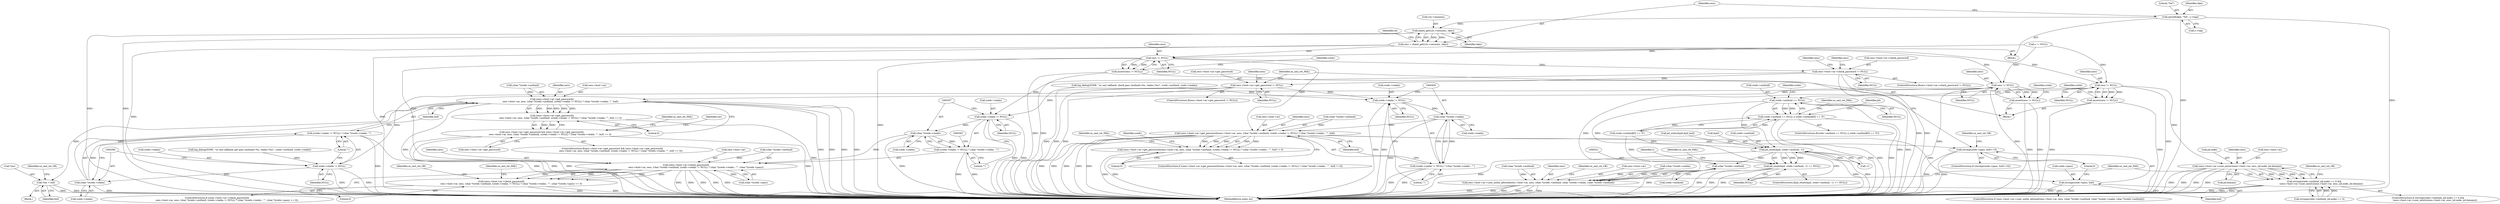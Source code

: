 digraph "0_jabberd2_8416ae54ecefa670534f27a31db71d048b9c7f16@API" {
"1000152" [label="(Call,sprintf(skey, \"%d\", s->tag))"];
"1000160" [label="(Call,xhash_get(c2s->sessions, skey))"];
"1000158" [label="(Call,sess = xhash_get(c2s->sessions, skey))"];
"1000244" [label="(Call,sess != NULL)"];
"1000243" [label="(Call,assert(sess != NULL))"];
"1000271" [label="(Call,(sess->host->ar->get_password)(\n                        sess->host->ar, sess, (char *)creds->authnid, (creds->realm != NULL) ? (char *)creds->realm: \"\", buf))"];
"1000270" [label="(Call,(sess->host->ar->get_password)(\n                        sess->host->ar, sess, (char *)creds->authnid, (creds->realm != NULL) ? (char *)creds->realm: \"\", buf) == 0)"];
"1000262" [label="(Call,sess->host->ar->get_password && (sess->host->ar->get_password)(\n                        sess->host->ar, sess, (char *)creds->authnid, (creds->realm != NULL) ? (char *)creds->realm: \"\", buf) == 0)"];
"1000298" [label="(Call,*res = buf)"];
"1000284" [label="(Call,creds->realm != NULL)"];
"1000289" [label="(Call,(char *)creds->realm)"];
"1000283" [label="(Call,(creds->realm != NULL) ? (char *)creds->realm: \"\")"];
"1000308" [label="(Call,sess != NULL)"];
"1000307" [label="(Call,assert(sess != NULL))"];
"1000326" [label="(Call,sess->host->ar->check_password != NULL)"];
"1000351" [label="(Call,creds->realm != NULL)"];
"1000356" [label="(Call,(char *)creds->realm)"];
"1000338" [label="(Call,(sess->host->ar->check_password)(\n                            sess->host->ar, sess, (char *)creds->authnid, (creds->realm != NULL) ? (char *)creds->realm : \"\", (char *)creds->pass))"];
"1000337" [label="(Call,(sess->host->ar->check_password)(\n                            sess->host->ar, sess, (char *)creds->authnid, (creds->realm != NULL) ? (char *)creds->realm : \"\", (char *)creds->pass) == 0)"];
"1000350" [label="(Call,(creds->realm != NULL) ? (char *)creds->realm : \"\")"];
"1000374" [label="(Call,sess->host->ar->get_password != NULL)"];
"1000399" [label="(Call,creds->realm != NULL)"];
"1000404" [label="(Call,(char *)creds->realm)"];
"1000386" [label="(Call,(sess->host->ar->get_password)(sess->host->ar, sess, (char *)creds->authnid, (creds->realm != NULL) ? (char *)creds->realm : \"\", buf))"];
"1000385" [label="(Call,(sess->host->ar->get_password)(sess->host->ar, sess, (char *)creds->authnid, (creds->realm != NULL) ? (char *)creds->realm : \"\", buf) != 0)"];
"1000415" [label="(Call,strcmp(creds->pass, buf)==0)"];
"1000416" [label="(Call,strcmp(creds->pass, buf))"];
"1000398" [label="(Call,(creds->realm != NULL) ? (char *)creds->realm : \"\")"];
"1000429" [label="(Call,sess != NULL)"];
"1000428" [label="(Call,assert(sess != NULL))"];
"1000439" [label="(Call,creds->authzid == NULL)"];
"1000438" [label="(Call,creds->authzid == NULL || creds->authzid[0] == '\0')"];
"1000455" [label="(Call,jid_reset(&jid, creds->authzid, -1))"];
"1000454" [label="(Call,jid_reset(&jid, creds->authzid, -1) == NULL)"];
"1000520" [label="(Call,(char *)creds->authzid)"];
"1000503" [label="(Call,sess->host->ar->user_authz_allowed(sess->host->ar, sess, (char *)creds->authnid, (char *)creds->realm, (char *)creds->authzid))"];
"1000540" [label="(Call,(sess->host->ar->user_exists)(sess->host->ar, sess, jid.node, jid.domain))"];
"1000530" [label="(Call,strcmp(creds->authnid, jid.node) == 0 &&\n                    (sess->host->ar->user_exists)(sess->host->ar, sess, jid.node, jid.domain))"];
"1000458" [label="(Call,creds->authzid)"];
"1000410" [label="(Identifier,buf)"];
"1000312" [label="(Identifier,creds)"];
"1000461" [label="(Call,-1)"];
"1000421" [label="(Literal,0)"];
"1000393" [label="(Call,(char *)creds->authnid)"];
"1000303" [label="(Identifier,sx_sasl_ret_OK)"];
"1000373" [label="(ControlStructure,if(sess->host->ar->get_password != NULL))"];
"1000439" [label="(Call,creds->authzid == NULL)"];
"1000425" [label="(Identifier,sx_sasl_ret_FAIL)"];
"1000262" [label="(Call,sess->host->ar->get_password && (sess->host->ar->get_password)(\n                        sess->host->ar, sess, (char *)creds->authnid, (creds->realm != NULL) ? (char *)creds->realm: \"\", buf) == 0)"];
"1000454" [label="(Call,jid_reset(&jid, creds->authzid, -1) == NULL)"];
"1000291" [label="(Call,creds->realm)"];
"1000443" [label="(Identifier,NULL)"];
"1000310" [label="(Identifier,NULL)"];
"1000285" [label="(Call,creds->realm)"];
"1000369" [label="(Identifier,sx_sasl_ret_OK)"];
"1000327" [label="(Call,sess->host->ar->check_password)"];
"1000520" [label="(Call,(char *)creds->authzid)"];
"1000341" [label="(Identifier,sess)"];
"1000300" [label="(Identifier,res)"];
"1000270" [label="(Call,(sess->host->ar->get_password)(\n                        sess->host->ar, sess, (char *)creds->authnid, (creds->realm != NULL) ? (char *)creds->realm: \"\", buf) == 0)"];
"1000309" [label="(Identifier,sess)"];
"1000166" [label="(Identifier,cb)"];
"1000440" [label="(Call,creds->authzid)"];
"1000529" [label="(ControlStructure,if (strcmp(creds->authnid, jid.node) == 0 &&\n                    (sess->host->ar->user_exists)(sess->host->ar, sess, jid.node, jid.domain)))"];
"1000350" [label="(Call,(creds->realm != NULL) ? (char *)creds->realm : \"\")"];
"1000271" [label="(Call,(sess->host->ar->get_password)(\n                        sess->host->ar, sess, (char *)creds->authnid, (creds->realm != NULL) ? (char *)creds->realm: \"\", buf))"];
"1000143" [label="(Call,jid_static(&jid,&jid_buf))"];
"1000413" [label="(Identifier,sx_sasl_ret_FAIL)"];
"1000406" [label="(Call,creds->realm)"];
"1000431" [label="(Identifier,NULL)"];
"1000352" [label="(Call,creds->realm)"];
"1000356" [label="(Call,(char *)creds->realm)"];
"1000355" [label="(Identifier,NULL)"];
"1000374" [label="(Call,sess->host->ar->get_password != NULL)"];
"1000547" [label="(Call,jid.node)"];
"1000375" [label="(Call,sess->host->ar->get_password)"];
"1000457" [label="(Identifier,jid)"];
"1000263" [label="(Call,sess->host->ar->get_password)"];
"1000415" [label="(Call,strcmp(creds->pass, buf)==0)"];
"1000526" [label="(Identifier,sx_sasl_ret_OK)"];
"1000404" [label="(Call,(char *)creds->realm)"];
"1000382" [label="(Identifier,NULL)"];
"1000246" [label="(Identifier,NULL)"];
"1000316" [label="(Call,log_debug(ZONE, \"sx sasl callback: check pass (authnid=%s, realm=%s)\", creds->authnid, creds->realm))"];
"1000289" [label="(Call,(char *)creds->realm)"];
"1000384" [label="(ControlStructure,if ((sess->host->ar->get_password)(sess->host->ar, sess, (char *)creds->authnid, (creds->realm != NULL) ? (char *)creds->realm : \"\", buf) != 0))"];
"1000387" [label="(Call,sess->host->ar)"];
"1000465" [label="(Identifier,sx_sasl_ret_FAIL)"];
"1000429" [label="(Call,sess != NULL)"];
"1000294" [label="(Literal,\"\")"];
"1000277" [label="(Identifier,sess)"];
"1000308" [label="(Call,sess != NULL)"];
"1000504" [label="(Call,sess->host->ar)"];
"1000164" [label="(Identifier,skey)"];
"1000361" [label="(Literal,\"\")"];
"1000554" [label="(Identifier,sx_sasl_ret_OK)"];
"1000417" [label="(Call,creds->pass)"];
"1000455" [label="(Call,jid_reset(&jid, creds->authzid, -1))"];
"1000243" [label="(Call,assert(sess != NULL))"];
"1000288" [label="(Identifier,NULL)"];
"1000453" [label="(ControlStructure,if(jid_reset(&jid, creds->authzid, -1) == NULL))"];
"1000437" [label="(ControlStructure,if(creds->authzid == NULL || creds->authzid[0] == '\0'))"];
"1000284" [label="(Call,creds->realm != NULL)"];
"1000149" [label="(Call,s != NULL)"];
"1000399" [label="(Call,creds->realm != NULL)"];
"1000463" [label="(Identifier,NULL)"];
"1000244" [label="(Call,sess != NULL)"];
"1000515" [label="(Call,(char *)creds->realm)"];
"1000430" [label="(Identifier,sess)"];
"1000546" [label="(Identifier,sess)"];
"1000452" [label="(Identifier,sx_sasl_ret_FAIL)"];
"1000423" [label="(Identifier,sx_sasl_ret_OK)"];
"1000411" [label="(Literal,0)"];
"1000444" [label="(Call,creds->authzid[0] == '\0')"];
"1000248" [label="(Identifier,creds)"];
"1000398" [label="(Call,(creds->realm != NULL) ? (char *)creds->realm : \"\")"];
"1000301" [label="(Identifier,buf)"];
"1000550" [label="(Call,jid.domain)"];
"1000510" [label="(Call,(char *)creds->authnid)"];
"1000400" [label="(Call,creds->realm)"];
"1000530" [label="(Call,strcmp(creds->authnid, jid.node) == 0 &&\n                    (sess->host->ar->user_exists)(sess->host->ar, sess, jid.node, jid.domain))"];
"1000158" [label="(Call,sess = xhash_get(c2s->sessions, skey))"];
"1000540" [label="(Call,(sess->host->ar->user_exists)(sess->host->ar, sess, jid.node, jid.domain))"];
"1000416" [label="(Call,strcmp(creds->pass, buf))"];
"1000124" [label="(Block,)"];
"1000272" [label="(Call,sess->host->ar)"];
"1000261" [label="(ControlStructure,if(sess->host->ar->get_password && (sess->host->ar->get_password)(\n                        sess->host->ar, sess, (char *)creds->authnid, (creds->realm != NULL) ? (char *)creds->realm: \"\", buf) == 0))"];
"1000295" [label="(Identifier,buf)"];
"1000298" [label="(Call,*res = buf)"];
"1000470" [label="(Identifier,s)"];
"1000447" [label="(Identifier,creds)"];
"1000556" [label="(Identifier,sx_sasl_ret_FAIL)"];
"1000522" [label="(Call,creds->authzid)"];
"1000299" [label="(Call,*res)"];
"1000283" [label="(Call,(creds->realm != NULL) ? (char *)creds->realm: \"\")"];
"1000278" [label="(Call,(char *)creds->authnid)"];
"1000161" [label="(Call,c2s->sessions)"];
"1000541" [label="(Call,sess->host->ar)"];
"1000305" [label="(Identifier,sx_sasl_ret_FAIL)"];
"1000167" [label="(Block,)"];
"1000296" [label="(Literal,0)"];
"1000307" [label="(Call,assert(sess != NULL))"];
"1000509" [label="(Identifier,sess)"];
"1000245" [label="(Identifier,sess)"];
"1000153" [label="(Identifier,skey)"];
"1000433" [label="(Identifier,creds)"];
"1000766" [label="(MethodReturn,static int)"];
"1000531" [label="(Call,strcmp(creds->authnid, jid.node) == 0)"];
"1000358" [label="(Call,creds->realm)"];
"1000414" [label="(ControlStructure,if (strcmp(creds->pass, buf)==0))"];
"1000337" [label="(Call,(sess->host->ar->check_password)(\n                            sess->host->ar, sess, (char *)creds->authnid, (creds->realm != NULL) ? (char *)creds->realm : \"\", (char *)creds->pass) == 0)"];
"1000334" [label="(Identifier,NULL)"];
"1000155" [label="(Call,s->tag)"];
"1000326" [label="(Call,sess->host->ar->check_password != NULL)"];
"1000438" [label="(Call,creds->authzid == NULL || creds->authzid[0] == '\0')"];
"1000385" [label="(Call,(sess->host->ar->get_password)(sess->host->ar, sess, (char *)creds->authnid, (creds->realm != NULL) ? (char *)creds->realm : \"\", buf) != 0)"];
"1000252" [label="(Call,log_debug(ZONE, \"sx sasl callback: get pass (authnid=%s, realm=%s)\", creds->authnid, creds->realm))"];
"1000159" [label="(Identifier,sess)"];
"1000378" [label="(Identifier,sess)"];
"1000367" [label="(Literal,0)"];
"1000345" [label="(Call,(char *)creds->authnid)"];
"1000344" [label="(Identifier,sess)"];
"1000403" [label="(Identifier,NULL)"];
"1000420" [label="(Identifier,buf)"];
"1000456" [label="(Call,&jid)"];
"1000503" [label="(Call,sess->host->ar->user_authz_allowed(sess->host->ar, sess, (char *)creds->authnid, (char *)creds->realm, (char *)creds->authzid))"];
"1000336" [label="(ControlStructure,if ((sess->host->ar->check_password)(\n                            sess->host->ar, sess, (char *)creds->authnid, (creds->realm != NULL) ? (char *)creds->realm : \"\", (char *)creds->pass) == 0))"];
"1000152" [label="(Call,sprintf(skey, \"%d\", s->tag))"];
"1000154" [label="(Literal,\"%d\")"];
"1000418" [label="(Identifier,creds)"];
"1000409" [label="(Literal,\"\")"];
"1000502" [label="(ControlStructure,if (sess->host->ar->user_authz_allowed(sess->host->ar, sess, (char *)creds->authnid, (char *)creds->realm, (char *)creds->authzid)))"];
"1000386" [label="(Call,(sess->host->ar->get_password)(sess->host->ar, sess, (char *)creds->authnid, (creds->realm != NULL) ? (char *)creds->realm : \"\", buf))"];
"1000362" [label="(Call,(char *)creds->pass)"];
"1000428" [label="(Call,assert(sess != NULL))"];
"1000325" [label="(ControlStructure,if(sess->host->ar->check_password != NULL))"];
"1000392" [label="(Identifier,sess)"];
"1000297" [label="(Block,)"];
"1000339" [label="(Call,sess->host->ar)"];
"1000160" [label="(Call,xhash_get(c2s->sessions, skey))"];
"1000338" [label="(Call,(sess->host->ar->check_password)(\n                            sess->host->ar, sess, (char *)creds->authnid, (creds->realm != NULL) ? (char *)creds->realm : \"\", (char *)creds->pass))"];
"1000372" [label="(Identifier,sx_sasl_ret_FAIL)"];
"1000389" [label="(Identifier,sess)"];
"1000351" [label="(Call,creds->realm != NULL)"];
"1000152" -> "1000124"  [label="AST: "];
"1000152" -> "1000155"  [label="CFG: "];
"1000153" -> "1000152"  [label="AST: "];
"1000154" -> "1000152"  [label="AST: "];
"1000155" -> "1000152"  [label="AST: "];
"1000159" -> "1000152"  [label="CFG: "];
"1000152" -> "1000766"  [label="DDG: "];
"1000152" -> "1000766"  [label="DDG: "];
"1000152" -> "1000160"  [label="DDG: "];
"1000160" -> "1000158"  [label="AST: "];
"1000160" -> "1000164"  [label="CFG: "];
"1000161" -> "1000160"  [label="AST: "];
"1000164" -> "1000160"  [label="AST: "];
"1000158" -> "1000160"  [label="CFG: "];
"1000160" -> "1000766"  [label="DDG: "];
"1000160" -> "1000766"  [label="DDG: "];
"1000160" -> "1000158"  [label="DDG: "];
"1000160" -> "1000158"  [label="DDG: "];
"1000158" -> "1000124"  [label="AST: "];
"1000159" -> "1000158"  [label="AST: "];
"1000166" -> "1000158"  [label="CFG: "];
"1000158" -> "1000766"  [label="DDG: "];
"1000158" -> "1000766"  [label="DDG: "];
"1000158" -> "1000244"  [label="DDG: "];
"1000158" -> "1000308"  [label="DDG: "];
"1000158" -> "1000429"  [label="DDG: "];
"1000244" -> "1000243"  [label="AST: "];
"1000244" -> "1000246"  [label="CFG: "];
"1000245" -> "1000244"  [label="AST: "];
"1000246" -> "1000244"  [label="AST: "];
"1000243" -> "1000244"  [label="CFG: "];
"1000244" -> "1000766"  [label="DDG: "];
"1000244" -> "1000766"  [label="DDG: "];
"1000244" -> "1000243"  [label="DDG: "];
"1000244" -> "1000243"  [label="DDG: "];
"1000149" -> "1000244"  [label="DDG: "];
"1000244" -> "1000271"  [label="DDG: "];
"1000244" -> "1000284"  [label="DDG: "];
"1000243" -> "1000167"  [label="AST: "];
"1000248" -> "1000243"  [label="CFG: "];
"1000243" -> "1000766"  [label="DDG: "];
"1000243" -> "1000766"  [label="DDG: "];
"1000271" -> "1000270"  [label="AST: "];
"1000271" -> "1000295"  [label="CFG: "];
"1000272" -> "1000271"  [label="AST: "];
"1000277" -> "1000271"  [label="AST: "];
"1000278" -> "1000271"  [label="AST: "];
"1000283" -> "1000271"  [label="AST: "];
"1000295" -> "1000271"  [label="AST: "];
"1000296" -> "1000271"  [label="CFG: "];
"1000271" -> "1000766"  [label="DDG: "];
"1000271" -> "1000766"  [label="DDG: "];
"1000271" -> "1000766"  [label="DDG: "];
"1000271" -> "1000766"  [label="DDG: "];
"1000271" -> "1000766"  [label="DDG: "];
"1000271" -> "1000270"  [label="DDG: "];
"1000271" -> "1000270"  [label="DDG: "];
"1000271" -> "1000270"  [label="DDG: "];
"1000271" -> "1000270"  [label="DDG: "];
"1000271" -> "1000270"  [label="DDG: "];
"1000278" -> "1000271"  [label="DDG: "];
"1000289" -> "1000271"  [label="DDG: "];
"1000271" -> "1000298"  [label="DDG: "];
"1000270" -> "1000262"  [label="AST: "];
"1000270" -> "1000296"  [label="CFG: "];
"1000296" -> "1000270"  [label="AST: "];
"1000262" -> "1000270"  [label="CFG: "];
"1000270" -> "1000766"  [label="DDG: "];
"1000270" -> "1000262"  [label="DDG: "];
"1000270" -> "1000262"  [label="DDG: "];
"1000262" -> "1000261"  [label="AST: "];
"1000262" -> "1000263"  [label="CFG: "];
"1000263" -> "1000262"  [label="AST: "];
"1000300" -> "1000262"  [label="CFG: "];
"1000305" -> "1000262"  [label="CFG: "];
"1000262" -> "1000766"  [label="DDG: "];
"1000262" -> "1000766"  [label="DDG: "];
"1000262" -> "1000766"  [label="DDG: "];
"1000298" -> "1000297"  [label="AST: "];
"1000298" -> "1000301"  [label="CFG: "];
"1000299" -> "1000298"  [label="AST: "];
"1000301" -> "1000298"  [label="AST: "];
"1000303" -> "1000298"  [label="CFG: "];
"1000298" -> "1000766"  [label="DDG: "];
"1000298" -> "1000766"  [label="DDG: "];
"1000284" -> "1000283"  [label="AST: "];
"1000284" -> "1000288"  [label="CFG: "];
"1000285" -> "1000284"  [label="AST: "];
"1000288" -> "1000284"  [label="AST: "];
"1000290" -> "1000284"  [label="CFG: "];
"1000294" -> "1000284"  [label="CFG: "];
"1000284" -> "1000766"  [label="DDG: "];
"1000284" -> "1000766"  [label="DDG: "];
"1000252" -> "1000284"  [label="DDG: "];
"1000284" -> "1000289"  [label="DDG: "];
"1000289" -> "1000283"  [label="AST: "];
"1000289" -> "1000291"  [label="CFG: "];
"1000290" -> "1000289"  [label="AST: "];
"1000291" -> "1000289"  [label="AST: "];
"1000283" -> "1000289"  [label="CFG: "];
"1000289" -> "1000766"  [label="DDG: "];
"1000289" -> "1000283"  [label="DDG: "];
"1000283" -> "1000294"  [label="CFG: "];
"1000294" -> "1000283"  [label="AST: "];
"1000295" -> "1000283"  [label="CFG: "];
"1000283" -> "1000766"  [label="DDG: "];
"1000283" -> "1000766"  [label="DDG: "];
"1000308" -> "1000307"  [label="AST: "];
"1000308" -> "1000310"  [label="CFG: "];
"1000309" -> "1000308"  [label="AST: "];
"1000310" -> "1000308"  [label="AST: "];
"1000307" -> "1000308"  [label="CFG: "];
"1000308" -> "1000766"  [label="DDG: "];
"1000308" -> "1000307"  [label="DDG: "];
"1000308" -> "1000307"  [label="DDG: "];
"1000149" -> "1000308"  [label="DDG: "];
"1000308" -> "1000326"  [label="DDG: "];
"1000308" -> "1000338"  [label="DDG: "];
"1000308" -> "1000386"  [label="DDG: "];
"1000307" -> "1000167"  [label="AST: "];
"1000312" -> "1000307"  [label="CFG: "];
"1000307" -> "1000766"  [label="DDG: "];
"1000307" -> "1000766"  [label="DDG: "];
"1000326" -> "1000325"  [label="AST: "];
"1000326" -> "1000334"  [label="CFG: "];
"1000327" -> "1000326"  [label="AST: "];
"1000334" -> "1000326"  [label="AST: "];
"1000341" -> "1000326"  [label="CFG: "];
"1000378" -> "1000326"  [label="CFG: "];
"1000326" -> "1000766"  [label="DDG: "];
"1000326" -> "1000766"  [label="DDG: "];
"1000326" -> "1000351"  [label="DDG: "];
"1000326" -> "1000374"  [label="DDG: "];
"1000351" -> "1000350"  [label="AST: "];
"1000351" -> "1000355"  [label="CFG: "];
"1000352" -> "1000351"  [label="AST: "];
"1000355" -> "1000351"  [label="AST: "];
"1000357" -> "1000351"  [label="CFG: "];
"1000361" -> "1000351"  [label="CFG: "];
"1000351" -> "1000766"  [label="DDG: "];
"1000351" -> "1000766"  [label="DDG: "];
"1000316" -> "1000351"  [label="DDG: "];
"1000351" -> "1000356"  [label="DDG: "];
"1000356" -> "1000350"  [label="AST: "];
"1000356" -> "1000358"  [label="CFG: "];
"1000357" -> "1000356"  [label="AST: "];
"1000358" -> "1000356"  [label="AST: "];
"1000350" -> "1000356"  [label="CFG: "];
"1000356" -> "1000766"  [label="DDG: "];
"1000356" -> "1000338"  [label="DDG: "];
"1000356" -> "1000350"  [label="DDG: "];
"1000338" -> "1000337"  [label="AST: "];
"1000338" -> "1000362"  [label="CFG: "];
"1000339" -> "1000338"  [label="AST: "];
"1000344" -> "1000338"  [label="AST: "];
"1000345" -> "1000338"  [label="AST: "];
"1000350" -> "1000338"  [label="AST: "];
"1000362" -> "1000338"  [label="AST: "];
"1000367" -> "1000338"  [label="CFG: "];
"1000338" -> "1000766"  [label="DDG: "];
"1000338" -> "1000766"  [label="DDG: "];
"1000338" -> "1000766"  [label="DDG: "];
"1000338" -> "1000766"  [label="DDG: "];
"1000338" -> "1000766"  [label="DDG: "];
"1000338" -> "1000337"  [label="DDG: "];
"1000338" -> "1000337"  [label="DDG: "];
"1000338" -> "1000337"  [label="DDG: "];
"1000338" -> "1000337"  [label="DDG: "];
"1000338" -> "1000337"  [label="DDG: "];
"1000345" -> "1000338"  [label="DDG: "];
"1000362" -> "1000338"  [label="DDG: "];
"1000337" -> "1000336"  [label="AST: "];
"1000337" -> "1000367"  [label="CFG: "];
"1000367" -> "1000337"  [label="AST: "];
"1000369" -> "1000337"  [label="CFG: "];
"1000372" -> "1000337"  [label="CFG: "];
"1000337" -> "1000766"  [label="DDG: "];
"1000337" -> "1000766"  [label="DDG: "];
"1000350" -> "1000361"  [label="CFG: "];
"1000361" -> "1000350"  [label="AST: "];
"1000363" -> "1000350"  [label="CFG: "];
"1000350" -> "1000766"  [label="DDG: "];
"1000350" -> "1000766"  [label="DDG: "];
"1000374" -> "1000373"  [label="AST: "];
"1000374" -> "1000382"  [label="CFG: "];
"1000375" -> "1000374"  [label="AST: "];
"1000382" -> "1000374"  [label="AST: "];
"1000389" -> "1000374"  [label="CFG: "];
"1000425" -> "1000374"  [label="CFG: "];
"1000374" -> "1000766"  [label="DDG: "];
"1000374" -> "1000766"  [label="DDG: "];
"1000374" -> "1000766"  [label="DDG: "];
"1000374" -> "1000399"  [label="DDG: "];
"1000399" -> "1000398"  [label="AST: "];
"1000399" -> "1000403"  [label="CFG: "];
"1000400" -> "1000399"  [label="AST: "];
"1000403" -> "1000399"  [label="AST: "];
"1000405" -> "1000399"  [label="CFG: "];
"1000409" -> "1000399"  [label="CFG: "];
"1000399" -> "1000766"  [label="DDG: "];
"1000399" -> "1000766"  [label="DDG: "];
"1000316" -> "1000399"  [label="DDG: "];
"1000399" -> "1000404"  [label="DDG: "];
"1000404" -> "1000398"  [label="AST: "];
"1000404" -> "1000406"  [label="CFG: "];
"1000405" -> "1000404"  [label="AST: "];
"1000406" -> "1000404"  [label="AST: "];
"1000398" -> "1000404"  [label="CFG: "];
"1000404" -> "1000766"  [label="DDG: "];
"1000404" -> "1000386"  [label="DDG: "];
"1000404" -> "1000398"  [label="DDG: "];
"1000386" -> "1000385"  [label="AST: "];
"1000386" -> "1000410"  [label="CFG: "];
"1000387" -> "1000386"  [label="AST: "];
"1000392" -> "1000386"  [label="AST: "];
"1000393" -> "1000386"  [label="AST: "];
"1000398" -> "1000386"  [label="AST: "];
"1000410" -> "1000386"  [label="AST: "];
"1000411" -> "1000386"  [label="CFG: "];
"1000386" -> "1000766"  [label="DDG: "];
"1000386" -> "1000766"  [label="DDG: "];
"1000386" -> "1000766"  [label="DDG: "];
"1000386" -> "1000766"  [label="DDG: "];
"1000386" -> "1000766"  [label="DDG: "];
"1000386" -> "1000385"  [label="DDG: "];
"1000386" -> "1000385"  [label="DDG: "];
"1000386" -> "1000385"  [label="DDG: "];
"1000386" -> "1000385"  [label="DDG: "];
"1000386" -> "1000385"  [label="DDG: "];
"1000393" -> "1000386"  [label="DDG: "];
"1000386" -> "1000415"  [label="DDG: "];
"1000386" -> "1000416"  [label="DDG: "];
"1000385" -> "1000384"  [label="AST: "];
"1000385" -> "1000411"  [label="CFG: "];
"1000411" -> "1000385"  [label="AST: "];
"1000413" -> "1000385"  [label="CFG: "];
"1000418" -> "1000385"  [label="CFG: "];
"1000385" -> "1000766"  [label="DDG: "];
"1000385" -> "1000766"  [label="DDG: "];
"1000415" -> "1000414"  [label="AST: "];
"1000415" -> "1000421"  [label="CFG: "];
"1000416" -> "1000415"  [label="AST: "];
"1000421" -> "1000415"  [label="AST: "];
"1000423" -> "1000415"  [label="CFG: "];
"1000425" -> "1000415"  [label="CFG: "];
"1000415" -> "1000766"  [label="DDG: "];
"1000415" -> "1000766"  [label="DDG: "];
"1000416" -> "1000420"  [label="CFG: "];
"1000417" -> "1000416"  [label="AST: "];
"1000420" -> "1000416"  [label="AST: "];
"1000421" -> "1000416"  [label="CFG: "];
"1000416" -> "1000766"  [label="DDG: "];
"1000416" -> "1000766"  [label="DDG: "];
"1000398" -> "1000409"  [label="CFG: "];
"1000409" -> "1000398"  [label="AST: "];
"1000410" -> "1000398"  [label="CFG: "];
"1000398" -> "1000766"  [label="DDG: "];
"1000398" -> "1000766"  [label="DDG: "];
"1000429" -> "1000428"  [label="AST: "];
"1000429" -> "1000431"  [label="CFG: "];
"1000430" -> "1000429"  [label="AST: "];
"1000431" -> "1000429"  [label="AST: "];
"1000428" -> "1000429"  [label="CFG: "];
"1000429" -> "1000766"  [label="DDG: "];
"1000429" -> "1000428"  [label="DDG: "];
"1000429" -> "1000428"  [label="DDG: "];
"1000149" -> "1000429"  [label="DDG: "];
"1000429" -> "1000439"  [label="DDG: "];
"1000429" -> "1000503"  [label="DDG: "];
"1000429" -> "1000540"  [label="DDG: "];
"1000428" -> "1000167"  [label="AST: "];
"1000433" -> "1000428"  [label="CFG: "];
"1000428" -> "1000766"  [label="DDG: "];
"1000428" -> "1000766"  [label="DDG: "];
"1000439" -> "1000438"  [label="AST: "];
"1000439" -> "1000443"  [label="CFG: "];
"1000440" -> "1000439"  [label="AST: "];
"1000443" -> "1000439"  [label="AST: "];
"1000447" -> "1000439"  [label="CFG: "];
"1000438" -> "1000439"  [label="CFG: "];
"1000439" -> "1000766"  [label="DDG: "];
"1000439" -> "1000766"  [label="DDG: "];
"1000439" -> "1000438"  [label="DDG: "];
"1000439" -> "1000438"  [label="DDG: "];
"1000439" -> "1000455"  [label="DDG: "];
"1000439" -> "1000454"  [label="DDG: "];
"1000438" -> "1000437"  [label="AST: "];
"1000438" -> "1000444"  [label="CFG: "];
"1000444" -> "1000438"  [label="AST: "];
"1000452" -> "1000438"  [label="CFG: "];
"1000457" -> "1000438"  [label="CFG: "];
"1000438" -> "1000766"  [label="DDG: "];
"1000438" -> "1000766"  [label="DDG: "];
"1000438" -> "1000766"  [label="DDG: "];
"1000444" -> "1000438"  [label="DDG: "];
"1000444" -> "1000438"  [label="DDG: "];
"1000455" -> "1000454"  [label="AST: "];
"1000455" -> "1000461"  [label="CFG: "];
"1000456" -> "1000455"  [label="AST: "];
"1000458" -> "1000455"  [label="AST: "];
"1000461" -> "1000455"  [label="AST: "];
"1000463" -> "1000455"  [label="CFG: "];
"1000455" -> "1000766"  [label="DDG: "];
"1000455" -> "1000766"  [label="DDG: "];
"1000455" -> "1000766"  [label="DDG: "];
"1000455" -> "1000454"  [label="DDG: "];
"1000455" -> "1000454"  [label="DDG: "];
"1000455" -> "1000454"  [label="DDG: "];
"1000143" -> "1000455"  [label="DDG: "];
"1000444" -> "1000455"  [label="DDG: "];
"1000461" -> "1000455"  [label="DDG: "];
"1000455" -> "1000520"  [label="DDG: "];
"1000454" -> "1000453"  [label="AST: "];
"1000454" -> "1000463"  [label="CFG: "];
"1000463" -> "1000454"  [label="AST: "];
"1000465" -> "1000454"  [label="CFG: "];
"1000470" -> "1000454"  [label="CFG: "];
"1000454" -> "1000766"  [label="DDG: "];
"1000454" -> "1000766"  [label="DDG: "];
"1000454" -> "1000766"  [label="DDG: "];
"1000520" -> "1000503"  [label="AST: "];
"1000520" -> "1000522"  [label="CFG: "];
"1000521" -> "1000520"  [label="AST: "];
"1000522" -> "1000520"  [label="AST: "];
"1000503" -> "1000520"  [label="CFG: "];
"1000520" -> "1000766"  [label="DDG: "];
"1000520" -> "1000503"  [label="DDG: "];
"1000444" -> "1000520"  [label="DDG: "];
"1000503" -> "1000502"  [label="AST: "];
"1000504" -> "1000503"  [label="AST: "];
"1000509" -> "1000503"  [label="AST: "];
"1000510" -> "1000503"  [label="AST: "];
"1000515" -> "1000503"  [label="AST: "];
"1000526" -> "1000503"  [label="CFG: "];
"1000556" -> "1000503"  [label="CFG: "];
"1000503" -> "1000766"  [label="DDG: "];
"1000503" -> "1000766"  [label="DDG: "];
"1000503" -> "1000766"  [label="DDG: "];
"1000503" -> "1000766"  [label="DDG: "];
"1000503" -> "1000766"  [label="DDG: "];
"1000503" -> "1000766"  [label="DDG: "];
"1000510" -> "1000503"  [label="DDG: "];
"1000515" -> "1000503"  [label="DDG: "];
"1000540" -> "1000530"  [label="AST: "];
"1000540" -> "1000550"  [label="CFG: "];
"1000541" -> "1000540"  [label="AST: "];
"1000546" -> "1000540"  [label="AST: "];
"1000547" -> "1000540"  [label="AST: "];
"1000550" -> "1000540"  [label="AST: "];
"1000530" -> "1000540"  [label="CFG: "];
"1000540" -> "1000766"  [label="DDG: "];
"1000540" -> "1000766"  [label="DDG: "];
"1000540" -> "1000766"  [label="DDG: "];
"1000540" -> "1000766"  [label="DDG: "];
"1000540" -> "1000530"  [label="DDG: "];
"1000540" -> "1000530"  [label="DDG: "];
"1000540" -> "1000530"  [label="DDG: "];
"1000540" -> "1000530"  [label="DDG: "];
"1000530" -> "1000529"  [label="AST: "];
"1000530" -> "1000531"  [label="CFG: "];
"1000531" -> "1000530"  [label="AST: "];
"1000554" -> "1000530"  [label="CFG: "];
"1000556" -> "1000530"  [label="CFG: "];
"1000530" -> "1000766"  [label="DDG: "];
"1000530" -> "1000766"  [label="DDG: "];
"1000530" -> "1000766"  [label="DDG: "];
"1000531" -> "1000530"  [label="DDG: "];
"1000531" -> "1000530"  [label="DDG: "];
}
